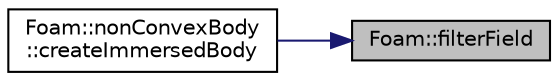 digraph "Foam::filterField"
{
 // LATEX_PDF_SIZE
  edge [fontname="Helvetica",fontsize="10",labelfontname="Helvetica",labelfontsize="10"];
  node [fontname="Helvetica",fontsize="10",shape=record];
  rankdir="RL";
  Node1 [label="Foam::filterField",height=0.2,width=0.4,color="black", fillcolor="grey75", style="filled", fontcolor="black",tooltip=" "];
  Node1 -> Node2 [dir="back",color="midnightblue",fontsize="10",style="solid",fontname="Helvetica"];
  Node2 [label="Foam::nonConvexBody\l::createImmersedBody",height=0.2,width=0.4,color="black", fillcolor="white", style="filled",URL="$classFoam_1_1nonConvexBody.html#a16fcd35e8c9843a89df277b1d14f6582",tooltip=" "];
}
